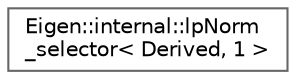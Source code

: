 digraph "类继承关系图"
{
 // LATEX_PDF_SIZE
  bgcolor="transparent";
  edge [fontname=Helvetica,fontsize=10,labelfontname=Helvetica,labelfontsize=10];
  node [fontname=Helvetica,fontsize=10,shape=box,height=0.2,width=0.4];
  rankdir="LR";
  Node0 [id="Node000000",label="Eigen::internal::lpNorm\l_selector\< Derived, 1 \>",height=0.2,width=0.4,color="grey40", fillcolor="white", style="filled",URL="$struct_eigen_1_1internal_1_1lp_norm__selector_3_01_derived_00_011_01_4.html",tooltip=" "];
}
